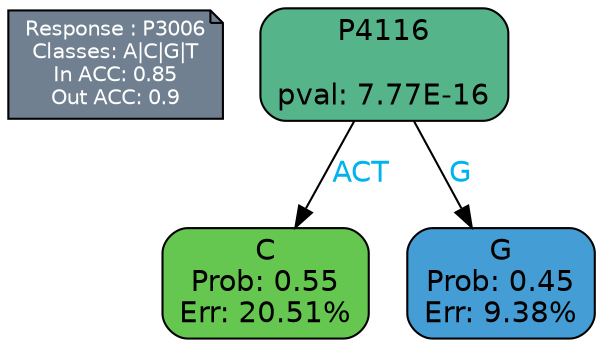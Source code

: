 digraph Tree {
node [shape=box, style="filled, rounded", color="black", fontname=helvetica] ;
graph [ranksep=equally, splines=polylines, bgcolor=transparent, dpi=600] ;
edge [fontname=helvetica] ;
LEGEND [label="Response : P3006
Classes: A|C|G|T
In ACC: 0.85
Out ACC: 0.9
",shape=note,align=left,style=filled,fillcolor="slategray",fontcolor="white",fontsize=10];1 [label="P4116

pval: 7.77E-16", fillcolor="#56b48b"] ;
2 [label="C
Prob: 0.55
Err: 20.51%", fillcolor="#65c74f"] ;
3 [label="G
Prob: 0.45
Err: 9.38%", fillcolor="#449dd4"] ;
1 -> 2 [label="ACT",fontcolor=deepskyblue2] ;
1 -> 3 [label="G",fontcolor=deepskyblue2] ;
{rank = same; 2;3;}{rank = same; LEGEND;1;}}